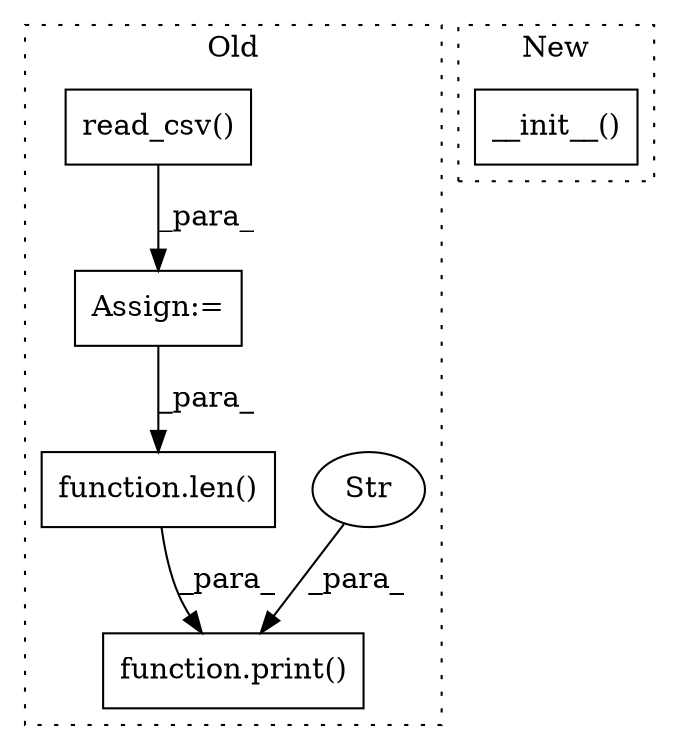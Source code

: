 digraph G {
subgraph cluster0 {
1 [label="function.print()" a="75" s="2411,2446" l="6,1" shape="box"];
3 [label="Assign:=" a="68" s="2375" l="3" shape="box"];
4 [label="function.len()" a="75" s="2432,2445" l="4,1" shape="box"];
5 [label="Str" a="66" s="2417" l="13" shape="ellipse"];
6 [label="read_csv()" a="75" s="2378,2401" l="12,1" shape="box"];
label = "Old";
style="dotted";
}
subgraph cluster1 {
2 [label="__init__()" a="75" s="440,481" l="17,1" shape="box"];
label = "New";
style="dotted";
}
3 -> 4 [label="_para_"];
4 -> 1 [label="_para_"];
5 -> 1 [label="_para_"];
6 -> 3 [label="_para_"];
}